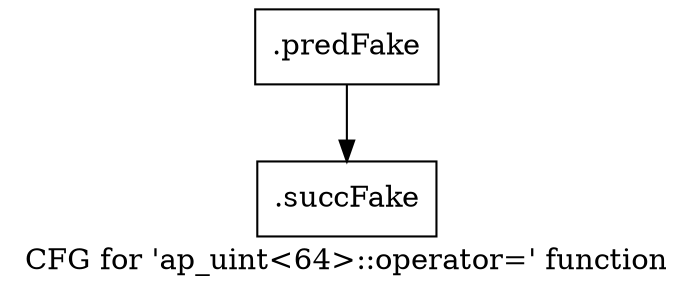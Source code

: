 digraph "CFG for 'ap_uint\<64\>::operator=' function" {
	label="CFG for 'ap_uint\<64\>::operator=' function";

	Node0x584b280 [shape=record,filename="",linenumber="",label="{.predFake}"];
	Node0x584b280 -> Node0x60c26f0[ callList="" memoryops="" filename="/mnt/xilinx/Vitis_HLS/2021.2/include/ap_int.h" execusionnum="0"];
	Node0x60c26f0 [shape=record,filename="/mnt/xilinx/Vitis_HLS/2021.2/include/ap_int.h",linenumber="341",label="{.succFake}"];
}
